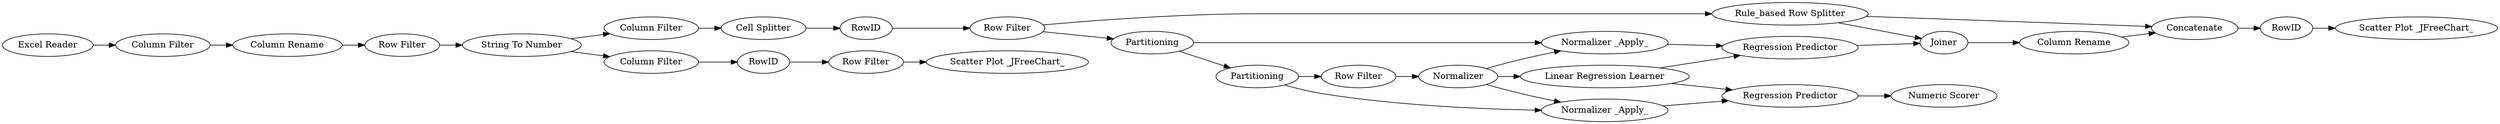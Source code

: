 digraph {
	13 -> 15
	20 -> 21
	27 -> 24
	14 -> 16
	8 -> 9
	13 -> 14
	21 -> 25
	21 -> 11
	25 -> 24
	12 -> 13
	22 -> 19
	31 -> 30
	4 -> 8
	24 -> 32
	26 -> 27
	1 -> 2
	11 -> 22
	25 -> 26
	18 -> 12
	15 -> 19
	8 -> 29
	29 -> 31
	15 -> 16
	11 -> 18
	10 -> 20
	13 -> 22
	9 -> 10
	18 -> 14
	3 -> 4
	30 -> 28
	19 -> 26
	32 -> 23
	2 -> 3
	16 -> 17
	27 [label="Column Rename"]
	9 [label="Column Filter"]
	18 [label=Partitioning]
	26 [label=Joiner]
	21 [label="Row Filter"]
	8 [label="String To Number"]
	17 [label="Numeric Scorer"]
	3 [label="Column Rename"]
	19 [label="Regression Predictor"]
	24 [label=Concatenate]
	31 [label=RowID]
	15 [label="Linear Regression Learner"]
	25 [label="Rule_based Row Splitter"]
	12 [label="Row Filter"]
	10 [label="Cell Splitter"]
	16 [label="Regression Predictor"]
	30 [label="Row Filter"]
	1 [label="Excel Reader"]
	22 [label="Normalizer _Apply_"]
	28 [label="Scatter Plot _JFreeChart_"]
	11 [label=Partitioning]
	4 [label="Row Filter"]
	23 [label="Scatter Plot _JFreeChart_"]
	14 [label="Normalizer _Apply_"]
	20 [label=RowID]
	13 [label=Normalizer]
	29 [label="Column Filter"]
	32 [label=RowID]
	2 [label="Column Filter"]
	rankdir=LR
}
